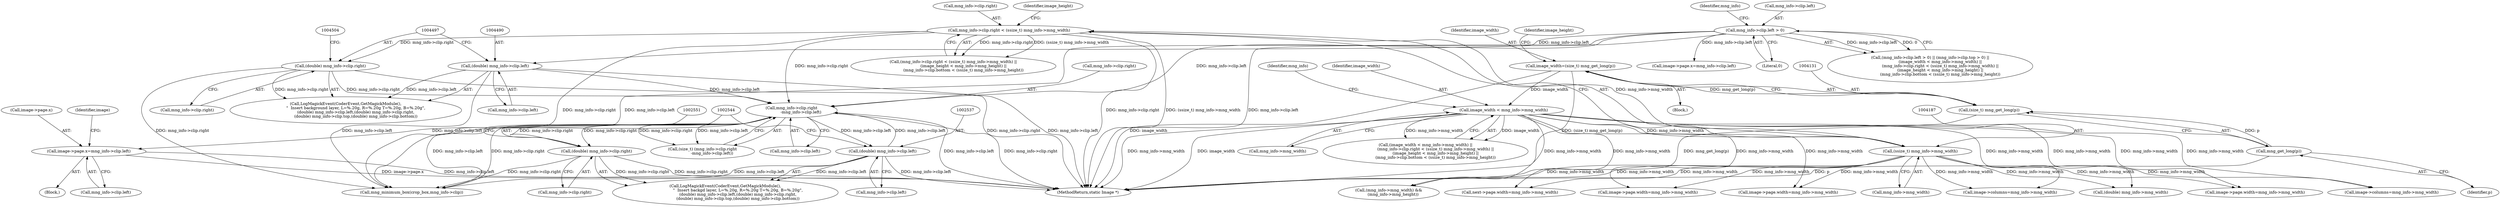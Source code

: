 digraph "0_ImageMagick_22e0310345499ffe906c604428f2a3a668942b05@pointer" {
"1002485" [label="(Call,image->page.x=mng_info->clip.left)"];
"1002354" [label="(Call,mng_info->clip.right\n               -mng_info->clip.left)"];
"1004496" [label="(Call,(double) mng_info->clip.right)"];
"1004180" [label="(Call,mng_info->clip.right < (ssize_t) mng_info->mng_width)"];
"1004186" [label="(Call,(ssize_t) mng_info->mng_width)"];
"1004174" [label="(Call,image_width < mng_info->mng_width)"];
"1004128" [label="(Call,image_width=(size_t) mng_get_long(p))"];
"1004130" [label="(Call,(size_t) mng_get_long(p))"];
"1004132" [label="(Call,mng_get_long(p))"];
"1002543" [label="(Call,(double) mng_info->clip.right)"];
"1004489" [label="(Call,(double) mng_info->clip.left)"];
"1004158" [label="(Call,mng_info->clip.left > 0)"];
"1002536" [label="(Call,(double) mng_info->clip.left)"];
"1004128" [label="(Call,image_width=(size_t) mng_get_long(p))"];
"1004173" [label="(Call,(image_width < mng_info->mng_width) ||\n                (mng_info->clip.right < (ssize_t) mng_info->mng_width) ||\n                (image_height < mng_info->mng_height) ||\n                (mng_info->clip.bottom < (ssize_t) mng_info->mng_height))"];
"1004489" [label="(Call,(double) mng_info->clip.left)"];
"1002491" [label="(Call,mng_info->clip.left)"];
"1004183" [label="(Identifier,mng_info)"];
"1004132" [label="(Call,mng_get_long(p))"];
"1004157" [label="(Call,(mng_info->clip.left > 0) || (mng_info->clip.top > 0) ||\n                (image_width < mng_info->mng_width) ||\n                (mng_info->clip.right < (ssize_t) mng_info->mng_width) ||\n                (image_height < mng_info->mng_height) ||\n                (mng_info->clip.bottom < (ssize_t) mng_info->mng_height))"];
"1002352" [label="(Call,(size_t) (mng_info->clip.right\n               -mng_info->clip.left))"];
"1004174" [label="(Call,image_width < mng_info->mng_width)"];
"1002354" [label="(Call,mng_info->clip.right\n               -mng_info->clip.left)"];
"1002355" [label="(Call,mng_info->clip.right)"];
"1004175" [label="(Identifier,image_width)"];
"1006290" [label="(Call,mng_minimum_box(crop_box,mng_info->clip))"];
"1006762" [label="(Call,image->columns=mng_info->mng_width)"];
"1004135" [label="(Identifier,image_height)"];
"1004186" [label="(Call,(ssize_t) mng_info->mng_width)"];
"1002408" [label="(Block,)"];
"1007383" [label="(MethodReturn,static Image *)"];
"1004133" [label="(Identifier,p)"];
"1004181" [label="(Call,mng_info->clip.right)"];
"1004179" [label="(Call,(mng_info->clip.right < (ssize_t) mng_info->mng_width) ||\n                (image_height < mng_info->mng_height) ||\n                (mng_info->clip.bottom < (ssize_t) mng_info->mng_height))"];
"1004608" [label="(Call,image->page.width=mng_info->mng_width)"];
"1002545" [label="(Call,mng_info->clip.right)"];
"1004158" [label="(Call,mng_info->clip.left > 0)"];
"1004498" [label="(Call,mng_info->clip.right)"];
"1004180" [label="(Call,mng_info->clip.right < (ssize_t) mng_info->mng_width)"];
"1004193" [label="(Identifier,image_height)"];
"1004266" [label="(Call,image->columns=mng_info->mng_width)"];
"1004331" [label="(Call,(double) mng_info->mng_width)"];
"1006776" [label="(Call,image->page.width=mng_info->mng_width)"];
"1002486" [label="(Call,image->page.x)"];
"1004188" [label="(Call,mng_info->mng_width)"];
"1004176" [label="(Call,mng_info->mng_width)"];
"1004169" [label="(Identifier,mng_info)"];
"1004491" [label="(Call,mng_info->clip.left)"];
"1002360" [label="(Call,mng_info->clip.left)"];
"1002536" [label="(Call,(double) mng_info->clip.left)"];
"1002485" [label="(Call,image->page.x=mng_info->clip.left)"];
"1004130" [label="(Call,(size_t) mng_get_long(p))"];
"1002543" [label="(Call,(double) mng_info->clip.right)"];
"1006708" [label="(Call,(mng_info->mng_width) &&\n       (mng_info->mng_height))"];
"1007202" [label="(Call,next->page.width=mng_info->mng_width)"];
"1002532" [label="(Call,LogMagickEvent(CoderEvent,GetMagickModule(),\n                    \"  Insert backgd layer, L=%.20g, R=%.20g T=%.20g, B=%.20g\",\n                    (double) mng_info->clip.left,(double) mng_info->clip.right,\n                    (double) mng_info->clip.top,(double) mng_info->clip.bottom))"];
"1002538" [label="(Call,mng_info->clip.left)"];
"1004280" [label="(Call,image->page.width=mng_info->mng_width)"];
"1004496" [label="(Call,(double) mng_info->clip.right)"];
"1000424" [label="(Block,)"];
"1004485" [label="(Call,LogMagickEvent(CoderEvent,GetMagickModule(),\n                \"  Insert background layer, L=%.20g, R=%.20g T=%.20g, B=%.20g\",\n                (double) mng_info->clip.left,(double) mng_info->clip.right,\n                (double) mng_info->clip.top,(double) mng_info->clip.bottom))"];
"1004159" [label="(Call,mng_info->clip.left)"];
"1004443" [label="(Call,image->page.x=mng_info->clip.left)"];
"1004129" [label="(Identifier,image_width)"];
"1002499" [label="(Identifier,image)"];
"1004164" [label="(Literal,0)"];
"1002485" -> "1002408"  [label="AST: "];
"1002485" -> "1002491"  [label="CFG: "];
"1002486" -> "1002485"  [label="AST: "];
"1002491" -> "1002485"  [label="AST: "];
"1002499" -> "1002485"  [label="CFG: "];
"1002485" -> "1007383"  [label="DDG: image->page.x"];
"1002485" -> "1007383"  [label="DDG: mng_info->clip.left"];
"1002354" -> "1002485"  [label="DDG: mng_info->clip.left"];
"1002354" -> "1002352"  [label="AST: "];
"1002354" -> "1002360"  [label="CFG: "];
"1002355" -> "1002354"  [label="AST: "];
"1002360" -> "1002354"  [label="AST: "];
"1002352" -> "1002354"  [label="CFG: "];
"1002354" -> "1007383"  [label="DDG: mng_info->clip.left"];
"1002354" -> "1007383"  [label="DDG: mng_info->clip.right"];
"1002354" -> "1002352"  [label="DDG: mng_info->clip.right"];
"1002354" -> "1002352"  [label="DDG: mng_info->clip.left"];
"1004496" -> "1002354"  [label="DDG: mng_info->clip.right"];
"1004180" -> "1002354"  [label="DDG: mng_info->clip.right"];
"1002543" -> "1002354"  [label="DDG: mng_info->clip.right"];
"1004489" -> "1002354"  [label="DDG: mng_info->clip.left"];
"1002536" -> "1002354"  [label="DDG: mng_info->clip.left"];
"1004158" -> "1002354"  [label="DDG: mng_info->clip.left"];
"1002354" -> "1002536"  [label="DDG: mng_info->clip.left"];
"1002354" -> "1002543"  [label="DDG: mng_info->clip.right"];
"1002354" -> "1006290"  [label="DDG: mng_info->clip.left"];
"1002354" -> "1006290"  [label="DDG: mng_info->clip.right"];
"1004496" -> "1004485"  [label="AST: "];
"1004496" -> "1004498"  [label="CFG: "];
"1004497" -> "1004496"  [label="AST: "];
"1004498" -> "1004496"  [label="AST: "];
"1004504" -> "1004496"  [label="CFG: "];
"1004496" -> "1007383"  [label="DDG: mng_info->clip.right"];
"1004496" -> "1004485"  [label="DDG: mng_info->clip.right"];
"1004180" -> "1004496"  [label="DDG: mng_info->clip.right"];
"1004496" -> "1006290"  [label="DDG: mng_info->clip.right"];
"1004180" -> "1004179"  [label="AST: "];
"1004180" -> "1004186"  [label="CFG: "];
"1004181" -> "1004180"  [label="AST: "];
"1004186" -> "1004180"  [label="AST: "];
"1004193" -> "1004180"  [label="CFG: "];
"1004179" -> "1004180"  [label="CFG: "];
"1004180" -> "1007383"  [label="DDG: mng_info->clip.right"];
"1004180" -> "1007383"  [label="DDG: (ssize_t) mng_info->mng_width"];
"1004180" -> "1004179"  [label="DDG: mng_info->clip.right"];
"1004180" -> "1004179"  [label="DDG: (ssize_t) mng_info->mng_width"];
"1004186" -> "1004180"  [label="DDG: mng_info->mng_width"];
"1004180" -> "1006290"  [label="DDG: mng_info->clip.right"];
"1004186" -> "1004188"  [label="CFG: "];
"1004187" -> "1004186"  [label="AST: "];
"1004188" -> "1004186"  [label="AST: "];
"1004186" -> "1007383"  [label="DDG: mng_info->mng_width"];
"1004174" -> "1004186"  [label="DDG: mng_info->mng_width"];
"1004186" -> "1004266"  [label="DDG: mng_info->mng_width"];
"1004186" -> "1004280"  [label="DDG: mng_info->mng_width"];
"1004186" -> "1004331"  [label="DDG: mng_info->mng_width"];
"1004186" -> "1004608"  [label="DDG: mng_info->mng_width"];
"1004186" -> "1006708"  [label="DDG: mng_info->mng_width"];
"1004186" -> "1006762"  [label="DDG: mng_info->mng_width"];
"1004186" -> "1006776"  [label="DDG: mng_info->mng_width"];
"1004186" -> "1007202"  [label="DDG: mng_info->mng_width"];
"1004174" -> "1004173"  [label="AST: "];
"1004174" -> "1004176"  [label="CFG: "];
"1004175" -> "1004174"  [label="AST: "];
"1004176" -> "1004174"  [label="AST: "];
"1004183" -> "1004174"  [label="CFG: "];
"1004173" -> "1004174"  [label="CFG: "];
"1004174" -> "1007383"  [label="DDG: image_width"];
"1004174" -> "1007383"  [label="DDG: mng_info->mng_width"];
"1004174" -> "1004173"  [label="DDG: image_width"];
"1004174" -> "1004173"  [label="DDG: mng_info->mng_width"];
"1004128" -> "1004174"  [label="DDG: image_width"];
"1004174" -> "1004266"  [label="DDG: mng_info->mng_width"];
"1004174" -> "1004280"  [label="DDG: mng_info->mng_width"];
"1004174" -> "1004331"  [label="DDG: mng_info->mng_width"];
"1004174" -> "1004608"  [label="DDG: mng_info->mng_width"];
"1004174" -> "1006708"  [label="DDG: mng_info->mng_width"];
"1004174" -> "1006762"  [label="DDG: mng_info->mng_width"];
"1004174" -> "1006776"  [label="DDG: mng_info->mng_width"];
"1004174" -> "1007202"  [label="DDG: mng_info->mng_width"];
"1004128" -> "1000424"  [label="AST: "];
"1004128" -> "1004130"  [label="CFG: "];
"1004129" -> "1004128"  [label="AST: "];
"1004130" -> "1004128"  [label="AST: "];
"1004135" -> "1004128"  [label="CFG: "];
"1004128" -> "1007383"  [label="DDG: image_width"];
"1004128" -> "1007383"  [label="DDG: (size_t) mng_get_long(p)"];
"1004130" -> "1004128"  [label="DDG: mng_get_long(p)"];
"1004130" -> "1004132"  [label="CFG: "];
"1004131" -> "1004130"  [label="AST: "];
"1004132" -> "1004130"  [label="AST: "];
"1004130" -> "1007383"  [label="DDG: mng_get_long(p)"];
"1004132" -> "1004130"  [label="DDG: p"];
"1004132" -> "1004133"  [label="CFG: "];
"1004133" -> "1004132"  [label="AST: "];
"1004132" -> "1007383"  [label="DDG: p"];
"1002543" -> "1002532"  [label="AST: "];
"1002543" -> "1002545"  [label="CFG: "];
"1002544" -> "1002543"  [label="AST: "];
"1002545" -> "1002543"  [label="AST: "];
"1002551" -> "1002543"  [label="CFG: "];
"1002543" -> "1007383"  [label="DDG: mng_info->clip.right"];
"1002543" -> "1002532"  [label="DDG: mng_info->clip.right"];
"1002543" -> "1006290"  [label="DDG: mng_info->clip.right"];
"1004489" -> "1004485"  [label="AST: "];
"1004489" -> "1004491"  [label="CFG: "];
"1004490" -> "1004489"  [label="AST: "];
"1004491" -> "1004489"  [label="AST: "];
"1004497" -> "1004489"  [label="CFG: "];
"1004489" -> "1007383"  [label="DDG: mng_info->clip.left"];
"1004489" -> "1004485"  [label="DDG: mng_info->clip.left"];
"1004158" -> "1004489"  [label="DDG: mng_info->clip.left"];
"1004489" -> "1006290"  [label="DDG: mng_info->clip.left"];
"1004158" -> "1004157"  [label="AST: "];
"1004158" -> "1004164"  [label="CFG: "];
"1004159" -> "1004158"  [label="AST: "];
"1004164" -> "1004158"  [label="AST: "];
"1004169" -> "1004158"  [label="CFG: "];
"1004157" -> "1004158"  [label="CFG: "];
"1004158" -> "1007383"  [label="DDG: mng_info->clip.left"];
"1004158" -> "1004157"  [label="DDG: mng_info->clip.left"];
"1004158" -> "1004157"  [label="DDG: 0"];
"1004158" -> "1004443"  [label="DDG: mng_info->clip.left"];
"1004158" -> "1006290"  [label="DDG: mng_info->clip.left"];
"1002536" -> "1002532"  [label="AST: "];
"1002536" -> "1002538"  [label="CFG: "];
"1002537" -> "1002536"  [label="AST: "];
"1002538" -> "1002536"  [label="AST: "];
"1002544" -> "1002536"  [label="CFG: "];
"1002536" -> "1007383"  [label="DDG: mng_info->clip.left"];
"1002536" -> "1002532"  [label="DDG: mng_info->clip.left"];
"1002536" -> "1006290"  [label="DDG: mng_info->clip.left"];
}
